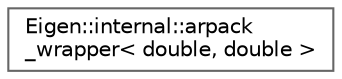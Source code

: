 digraph "类继承关系图"
{
 // LATEX_PDF_SIZE
  bgcolor="transparent";
  edge [fontname=Helvetica,fontsize=10,labelfontname=Helvetica,labelfontsize=10];
  node [fontname=Helvetica,fontsize=10,shape=box,height=0.2,width=0.4];
  rankdir="LR";
  Node0 [id="Node000000",label="Eigen::internal::arpack\l_wrapper\< double, double \>",height=0.2,width=0.4,color="grey40", fillcolor="white", style="filled",URL="$struct_eigen_1_1internal_1_1arpack__wrapper_3_01double_00_01double_01_4.html",tooltip=" "];
}
